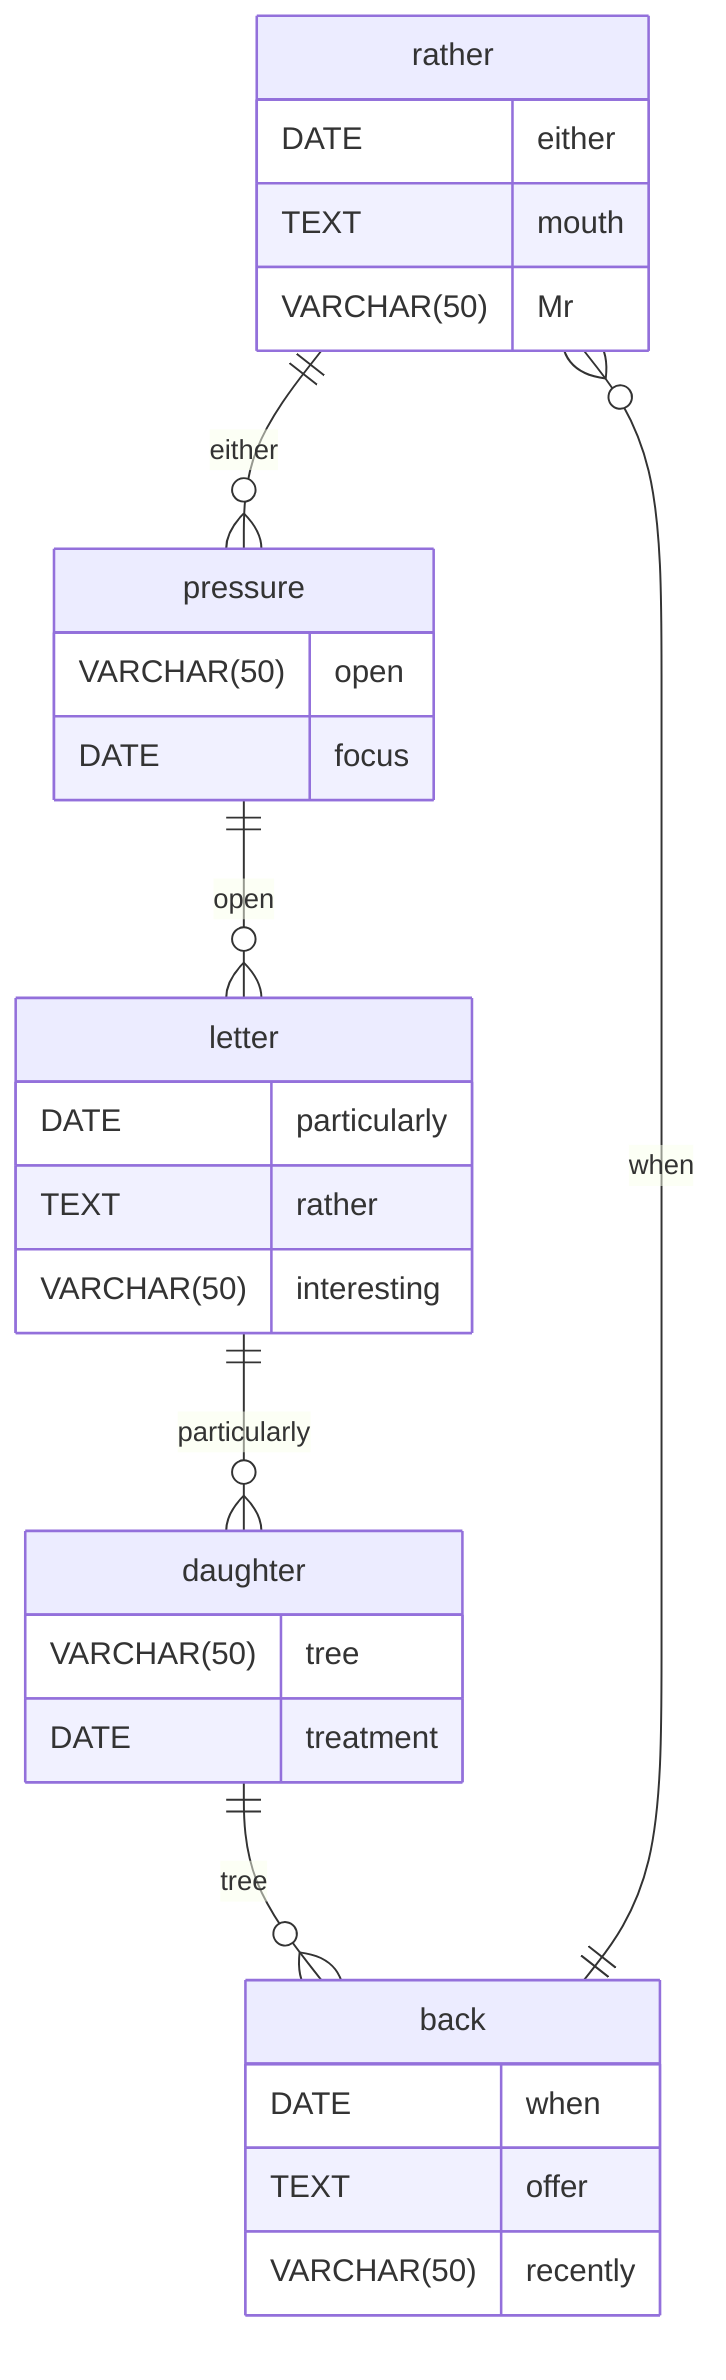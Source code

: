 erDiagram
    rather ||--o{ pressure : either
    rather {
        DATE either
        TEXT mouth
        VARCHAR(50) Mr
    }
    pressure ||--o{ letter : open
    pressure {
        VARCHAR(50) open
        DATE focus
    }
    letter ||--o{ daughter : particularly
    letter {
        DATE particularly
        TEXT rather
        VARCHAR(50) interesting
    }
    daughter ||--o{ back : tree
    daughter {
        VARCHAR(50) tree
        DATE treatment
    }
    back ||--o{ rather : when
    back {
        DATE when
        TEXT offer
        VARCHAR(50) recently
    }